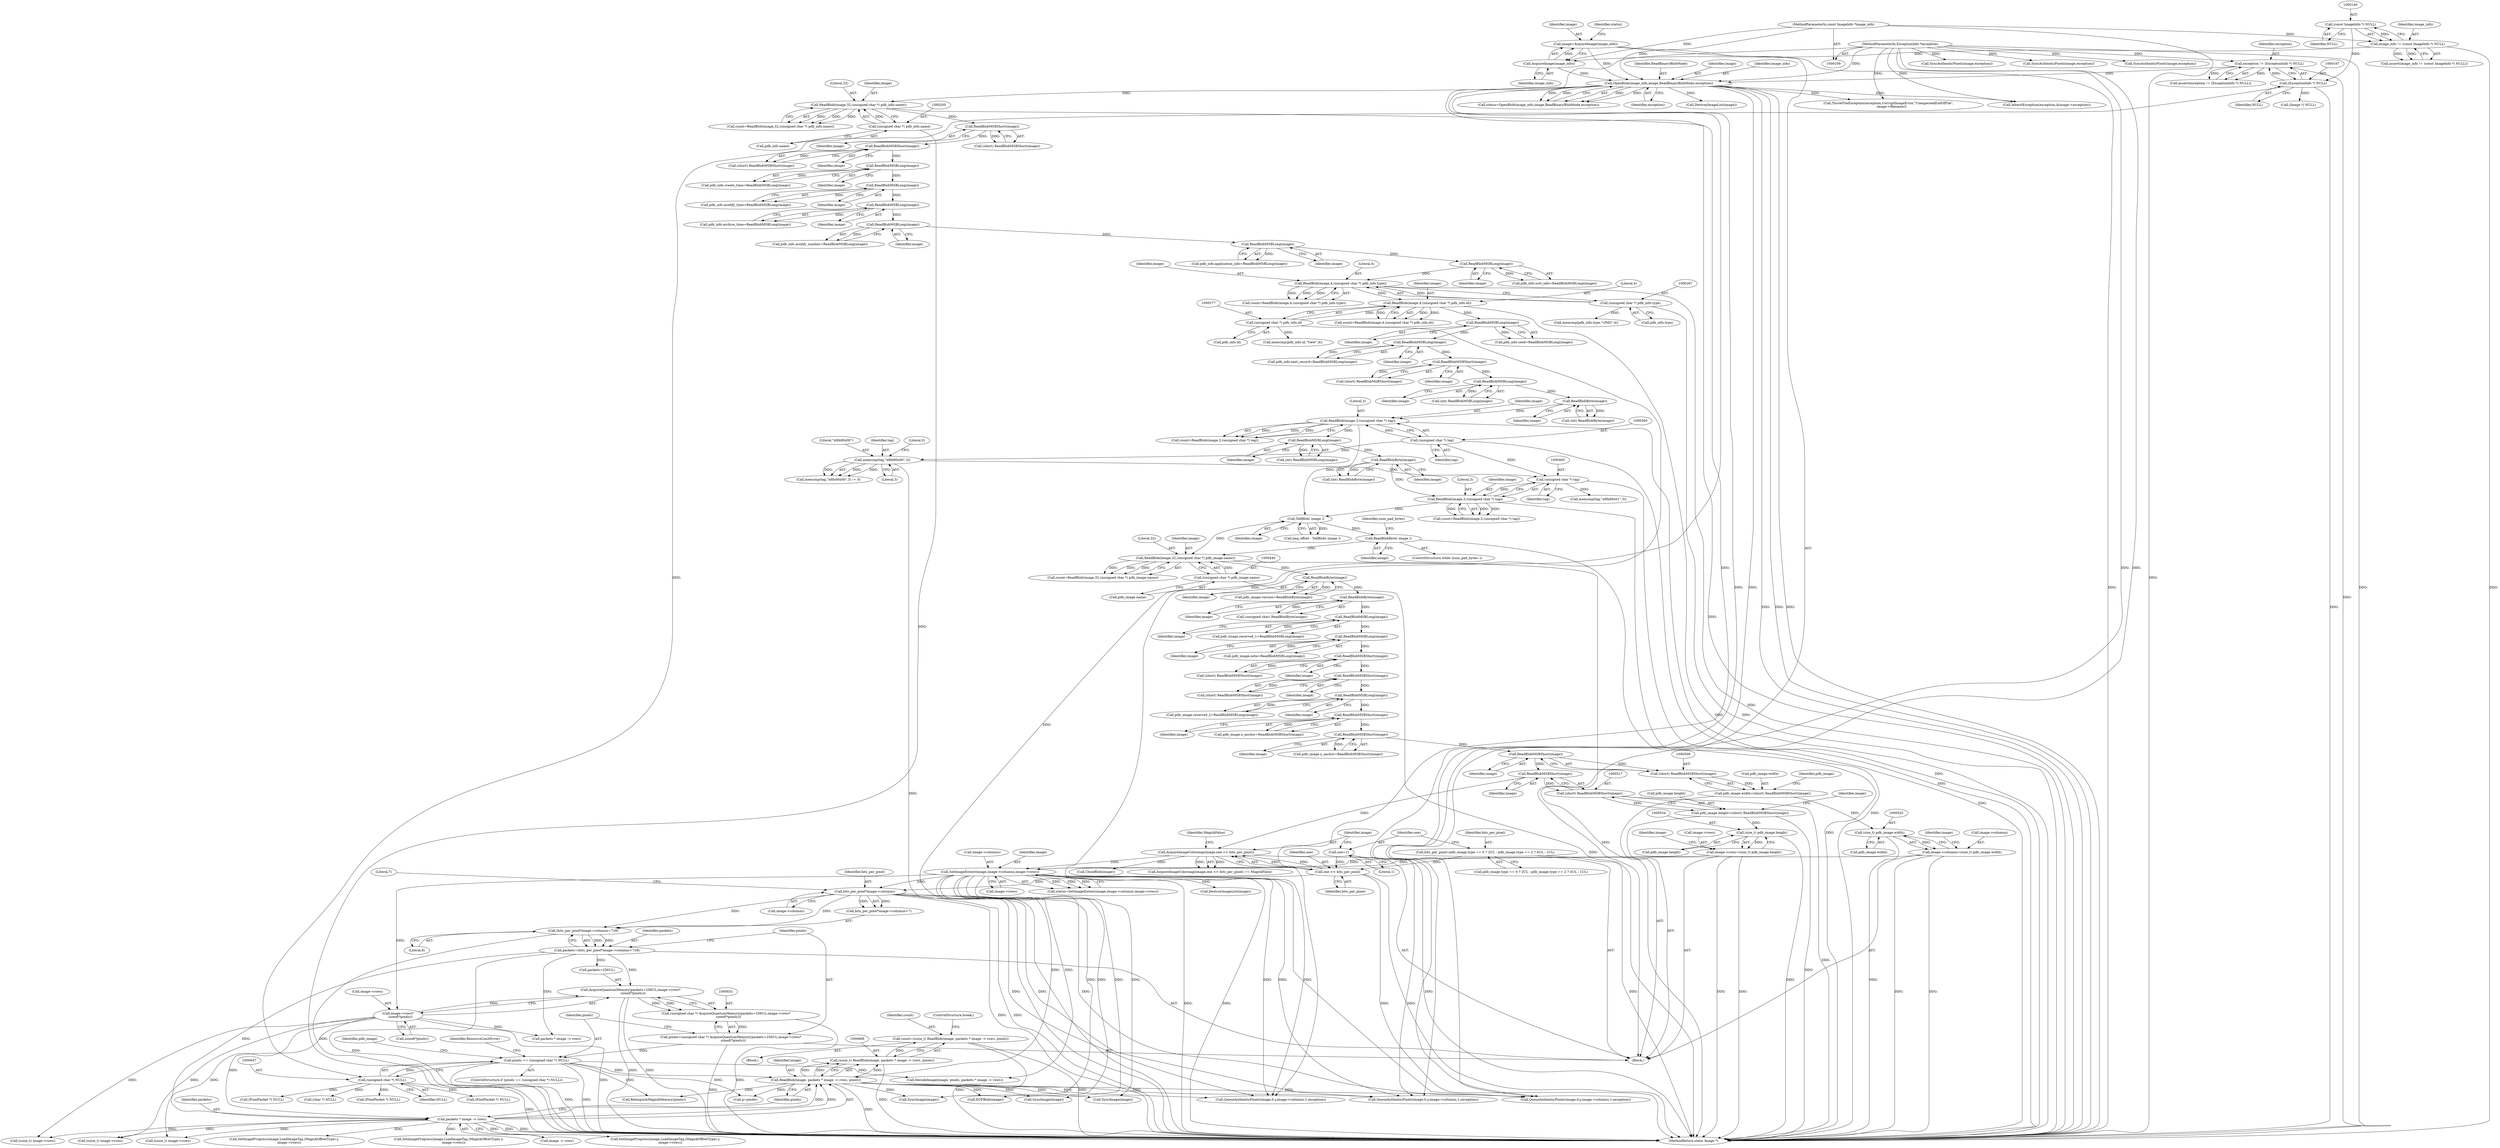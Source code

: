 digraph "0_ImageMagick_f6e9d0d9955e85bdd7540b251cd50d598dacc5e6_45@integer" {
"1000666" [label="(Call,count=(ssize_t) ReadBlob(image, packets * image -> rows, pixels))"];
"1000668" [label="(Call,(ssize_t) ReadBlob(image, packets * image -> rows, pixels))"];
"1000670" [label="(Call,ReadBlob(image, packets * image -> rows, pixels))"];
"1000595" [label="(Call,SetImageExtent(image,image->columns,image->rows))"];
"1000570" [label="(Call,AcquireImageColormap(image,one << bits_per_pixel))"];
"1000518" [label="(Call,ReadBlobMSBShort(image))"];
"1000510" [label="(Call,ReadBlobMSBShort(image))"];
"1000502" [label="(Call,ReadBlobMSBShort(image))"];
"1000496" [label="(Call,ReadBlobMSBShort(image))"];
"1000490" [label="(Call,ReadBlobMSBLong(image))"];
"1000484" [label="(Call,ReadBlobMSBShort(image))"];
"1000476" [label="(Call,ReadBlobMSBShort(image))"];
"1000468" [label="(Call,ReadBlobMSBLong(image))"];
"1000462" [label="(Call,ReadBlobMSBLong(image))"];
"1000456" [label="(Call,ReadBlobByte(image))"];
"1000448" [label="(Call,ReadBlobByte(image))"];
"1000436" [label="(Call,ReadBlob(image,32,(unsigned char *) pdb_image.name))"];
"1000427" [label="(Call,TellBlob( image ))"];
"1000356" [label="(Call,ReadBlob(image,3,(unsigned char *) tag))"];
"1000349" [label="(Call,ReadBlobByte(image))"];
"1000341" [label="(Call,ReadBlobMSBLong(image))"];
"1000324" [label="(Call,ReadBlobMSBShort(image))"];
"1000316" [label="(Call,ReadBlobMSBLong(image))"];
"1000310" [label="(Call,ReadBlobMSBLong(image))"];
"1000273" [label="(Call,ReadBlob(image,4,(unsigned char *) pdb_info.id))"];
"1000263" [label="(Call,ReadBlob(image,4,(unsigned char *) pdb_info.type))"];
"1000259" [label="(Call,ReadBlobMSBLong(image))"];
"1000253" [label="(Call,ReadBlobMSBLong(image))"];
"1000247" [label="(Call,ReadBlobMSBLong(image))"];
"1000241" [label="(Call,ReadBlobMSBLong(image))"];
"1000235" [label="(Call,ReadBlobMSBLong(image))"];
"1000229" [label="(Call,ReadBlobMSBLong(image))"];
"1000223" [label="(Call,ReadBlobMSBShort(image))"];
"1000215" [label="(Call,ReadBlobMSBShort(image))"];
"1000201" [label="(Call,ReadBlob(image,32,(unsigned char *) pdb_info.name))"];
"1000181" [label="(Call,OpenBlob(image_info,image,ReadBinaryBlobMode,exception))"];
"1000177" [label="(Call,AcquireImage(image_info))"];
"1000137" [label="(Call,image_info != (const ImageInfo *) NULL)"];
"1000110" [label="(MethodParameterIn,const ImageInfo *image_info)"];
"1000139" [label="(Call,(const ImageInfo *) NULL)"];
"1000175" [label="(Call,image=AcquireImage(image_info))"];
"1000164" [label="(Call,exception != (ExceptionInfo *) NULL)"];
"1000111" [label="(MethodParameterIn,ExceptionInfo *exception)"];
"1000166" [label="(Call,(ExceptionInfo *) NULL)"];
"1000204" [label="(Call,(unsigned char *) pdb_info.name)"];
"1000266" [label="(Call,(unsigned char *) pdb_info.type)"];
"1000276" [label="(Call,(unsigned char *) pdb_info.id)"];
"1000359" [label="(Call,(unsigned char *) tag)"];
"1000401" [label="(Call,ReadBlob(image,3,(unsigned char *) tag))"];
"1000397" [label="(Call,ReadBlobByte(image))"];
"1000389" [label="(Call,ReadBlobMSBLong(image))"];
"1000404" [label="(Call,(unsigned char *) tag)"];
"1000368" [label="(Call,memcmp(tag,\"\x6f\x80\x00\",3))"];
"1000432" [label="(Call,ReadBlobByte( image ))"];
"1000439" [label="(Call,(unsigned char *) pdb_image.name)"];
"1000572" [label="(Call,one << bits_per_pixel)"];
"1000565" [label="(Call,one=1)"];
"1000548" [label="(Call,bits_per_pixel=pdb_image.type == 0 ? 2UL : pdb_image.type == 2 ? 4UL : 1UL)"];
"1000520" [label="(Call,image->columns=(size_t) pdb_image.width)"];
"1000524" [label="(Call,(size_t) pdb_image.width)"];
"1000504" [label="(Call,pdb_image.width=(short) ReadBlobMSBShort(image))"];
"1000508" [label="(Call,(short) ReadBlobMSBShort(image))"];
"1000529" [label="(Call,image->rows=(size_t) pdb_image.height)"];
"1000533" [label="(Call,(size_t) pdb_image.height)"];
"1000512" [label="(Call,pdb_image.height=(short) ReadBlobMSBShort(image))"];
"1000516" [label="(Call,(short) ReadBlobMSBShort(image))"];
"1000672" [label="(Call,packets * image -> rows)"];
"1000617" [label="(Call,packets=(bits_per_pixel*image->columns+7)/8)"];
"1000619" [label="(Call,(bits_per_pixel*image->columns+7)/8)"];
"1000621" [label="(Call,bits_per_pixel*image->columns)"];
"1000636" [label="(Call,image->rows*\n     sizeof(*pixels))"];
"1000644" [label="(Call,pixels == (unsigned char *) NULL)"];
"1000628" [label="(Call,pixels=(unsigned char *) AcquireQuantumMemory(packets+256UL,image->rows*\n     sizeof(*pixels)))"];
"1000630" [label="(Call,(unsigned char *) AcquireQuantumMemory(packets+256UL,image->rows*\n     sizeof(*pixels)))"];
"1000632" [label="(Call,AcquireQuantumMemory(packets+256UL,image->rows*\n     sizeof(*pixels)))"];
"1000646" [label="(Call,(unsigned char *) NULL)"];
"1000432" [label="(Call,ReadBlobByte( image ))"];
"1000490" [label="(Call,ReadBlobMSBLong(image))"];
"1000433" [label="(Identifier,image)"];
"1000141" [label="(Identifier,NULL)"];
"1000823" [label="(Call,SyncImage(image))"];
"1000588" [label="(Call,CloseBlob(image))"];
"1000202" [label="(Identifier,image)"];
"1000193" [label="(Call,DestroyImageList(image))"];
"1000491" [label="(Identifier,image)"];
"1000672" [label="(Call,packets * image -> rows)"];
"1000621" [label="(Call,bits_per_pixel*image->columns)"];
"1000324" [label="(Call,ReadBlobMSBShort(image))"];
"1000401" [label="(Call,ReadBlob(image,3,(unsigned char *) tag))"];
"1000978" [label="(Call,SyncImage(image))"];
"1000184" [label="(Identifier,ReadBinaryBlobMode)"];
"1000165" [label="(Identifier,exception)"];
"1000518" [label="(Call,ReadBlobMSBShort(image))"];
"1000387" [label="(Call,(int) ReadBlobMSBLong(image))"];
"1000550" [label="(Call,pdb_image.type == 0 ? 2UL : pdb_image.type == 2 ? 4UL : 1UL)"];
"1000254" [label="(Identifier,image)"];
"1000640" [label="(Call,sizeof(*pixels))"];
"1000243" [label="(Call,pdb_info.modify_number=ReadBlobMSBLong(image))"];
"1000448" [label="(Call,ReadBlobByte(image))"];
"1000406" [label="(Identifier,tag)"];
"1000223" [label="(Call,ReadBlobMSBShort(image))"];
"1000296" [label="(Call,memcmp(pdb_info.id,\"View\",4))"];
"1000356" [label="(Call,ReadBlob(image,3,(unsigned char *) tag))"];
"1000139" [label="(Call,(const ImageInfo *) NULL)"];
"1000566" [label="(Identifier,one)"];
"1000431" [label="(Identifier,num_pad_bytes)"];
"1000242" [label="(Identifier,image)"];
"1000255" [label="(Call,pdb_info.sort_info=ReadBlobMSBLong(image))"];
"1000844" [label="(Call,QueueAuthenticPixels(image,0,y,image->columns,1,exception))"];
"1000531" [label="(Identifier,image)"];
"1000674" [label="(Call,image -> rows)"];
"1000390" [label="(Identifier,image)"];
"1000260" [label="(Identifier,image)"];
"1000608" [label="(Call,InheritException(exception,&image->exception))"];
"1000645" [label="(Identifier,pixels)"];
"1000477" [label="(Identifier,image)"];
"1000454" [label="(Call,(unsigned char) ReadBlobByte(image))"];
"1000221" [label="(Call,(short) ReadBlobMSBShort(image))"];
"1000636" [label="(Call,image->rows*\n     sizeof(*pixels))"];
"1000341" [label="(Call,ReadBlobMSBLong(image))"];
"1000183" [label="(Identifier,image)"];
"1000138" [label="(Identifier,image_info)"];
"1000486" [label="(Call,pdb_image.reserved_2=ReadBlobMSBLong(image))"];
"1000354" [label="(Call,count=ReadBlob(image,3,(unsigned char *) tag))"];
"1000807" [label="(Call,SetImageProgress(image,LoadImageTag,(MagickOffsetType) y,\n          image->rows))"];
"1000668" [label="(Call,(ssize_t) ReadBlob(image, packets * image -> rows, pixels))"];
"1000434" [label="(Call,count=ReadBlob(image,32,(unsigned char *) pdb_image.name))"];
"1000225" [label="(Call,pdb_info.create_time=ReadBlobMSBLong(image))"];
"1000999" [label="(Call,QueueAuthenticPixels(image,0,y,image->columns,1,exception))"];
"1000215" [label="(Call,ReadBlobMSBShort(image))"];
"1000427" [label="(Call,TellBlob( image ))"];
"1000203" [label="(Literal,32)"];
"1000413" [label="(Call,memcmp(tag,\"\x6f\x80\x01\",3))"];
"1000573" [label="(Identifier,one)"];
"1000181" [label="(Call,OpenBlob(image_info,image,ReadBinaryBlobMode,exception))"];
"1000168" [label="(Identifier,NULL)"];
"1000274" [label="(Identifier,image)"];
"1000600" [label="(Call,image->rows)"];
"1001106" [label="(Call,RelinquishMagickMemory(pixels))"];
"1000508" [label="(Call,(short) ReadBlobMSBShort(image))"];
"1000248" [label="(Identifier,image)"];
"1001011" [label="(Call,(PixelPacket *) NULL)"];
"1000204" [label="(Call,(unsigned char *) pdb_info.name)"];
"1000137" [label="(Call,image_info != (const ImageInfo *) NULL)"];
"1000361" [label="(Identifier,tag)"];
"1000288" [label="(Call,memcmp(pdb_info.type,\"vIMG\",4))"];
"1000261" [label="(Call,count=ReadBlob(image,4,(unsigned char *) pdb_info.type))"];
"1000372" [label="(Literal,0)"];
"1000629" [label="(Identifier,pixels)"];
"1000955" [label="(Call,SyncAuthenticPixels(image,exception))"];
"1000596" [label="(Identifier,image)"];
"1000678" [label="(ControlStructure,break;)"];
"1000176" [label="(Identifier,image)"];
"1000516" [label="(Call,(short) ReadBlobMSBShort(image))"];
"1000273" [label="(Call,ReadBlob(image,4,(unsigned char *) pdb_info.id))"];
"1000268" [label="(Call,pdb_info.type)"];
"1000213" [label="(Call,(short) ReadBlobMSBShort(image))"];
"1000449" [label="(Identifier,image)"];
"1000643" [label="(ControlStructure,if (pixels == (unsigned char *) NULL))"];
"1000349" [label="(Call,ReadBlobByte(image))"];
"1000306" [label="(Call,pdb_info.seed=ReadBlobMSBLong(image))"];
"1000666" [label="(Call,count=(ssize_t) ReadBlob(image, packets * image -> rows, pixels))"];
"1000224" [label="(Identifier,image)"];
"1000688" [label="(Call,DecodeImage(image, pixels, packets * image -> rows))"];
"1000691" [label="(Call,packets * image -> rows)"];
"1000241" [label="(Call,ReadBlobMSBLong(image))"];
"1000474" [label="(Call,(short) ReadBlobMSBShort(image))"];
"1000175" [label="(Call,image=AcquireImage(image_info))"];
"1000513" [label="(Call,pdb_image.height)"];
"1000178" [label="(Identifier,image_info)"];
"1000342" [label="(Identifier,image)"];
"1000311" [label="(Identifier,image)"];
"1000633" [label="(Call,packets+256UL)"];
"1000597" [label="(Call,image->columns)"];
"1000548" [label="(Call,bits_per_pixel=pdb_image.type == 0 ? 2UL : pdb_image.type == 2 ? 4UL : 1UL)"];
"1000266" [label="(Call,(unsigned char *) pdb_info.type)"];
"1000529" [label="(Call,image->rows=(size_t) pdb_image.height)"];
"1000275" [label="(Literal,4)"];
"1000626" [label="(Literal,7)"];
"1000704" [label="(Call,p=pixels)"];
"1000367" [label="(Call,memcmp(tag,\"\x6f\x80\x00\",3) != 0)"];
"1000402" [label="(Identifier,image)"];
"1000464" [label="(Call,pdb_image.note=ReadBlobMSBLong(image))"];
"1000535" [label="(Call,pdb_image.height)"];
"1000485" [label="(Identifier,image)"];
"1000371" [label="(Literal,3)"];
"1000646" [label="(Call,(unsigned char *) NULL)"];
"1000521" [label="(Call,image->columns)"];
"1000526" [label="(Call,pdb_image.width)"];
"1000673" [label="(Identifier,packets)"];
"1000496" [label="(Call,ReadBlobMSBShort(image))"];
"1000520" [label="(Call,image->columns=(size_t) pdb_image.width)"];
"1000166" [label="(Call,(ExceptionInfo *) NULL)"];
"1000359" [label="(Call,(unsigned char *) tag)"];
"1000522" [label="(Identifier,image)"];
"1000498" [label="(Call,pdb_image.y_anchor=ReadBlobMSBShort(image))"];
"1000637" [label="(Call,image->rows)"];
"1000437" [label="(Identifier,image)"];
"1000719" [label="(Call,(ssize_t) image->rows)"];
"1000511" [label="(Identifier,image)"];
"1000628" [label="(Call,pixels=(unsigned char *) AcquireQuantumMemory(packets+256UL,image->rows*\n     sizeof(*pixels)))"];
"1000648" [label="(Identifier,NULL)"];
"1000428" [label="(Identifier,image)"];
"1000357" [label="(Identifier,image)"];
"1000259" [label="(Call,ReadBlobMSBLong(image))"];
"1000322" [label="(Call,(short) ReadBlobMSBShort(image))"];
"1000505" [label="(Call,pdb_image.width)"];
"1000729" [label="(Call,QueueAuthenticPixels(image,0,y,image->columns,1,exception))"];
"1000677" [label="(Identifier,pixels)"];
"1000236" [label="(Identifier,image)"];
"1000235" [label="(Call,ReadBlobMSBLong(image))"];
"1000196" [label="(Call,(Image *) NULL)"];
"1000502" [label="(Call,ReadBlobMSBShort(image))"];
"1000425" [label="(Call,img_offset - TellBlob( image ))"];
"1000514" [label="(Identifier,pdb_image)"];
"1000399" [label="(Call,count=ReadBlob(image,3,(unsigned char *) tag))"];
"1000347" [label="(Call,(int) ReadBlobByte(image))"];
"1000436" [label="(Call,ReadBlob(image,32,(unsigned char *) pdb_image.name))"];
"1000476" [label="(Call,ReadBlobMSBShort(image))"];
"1000458" [label="(Call,pdb_image.reserved_1=ReadBlobMSBLong(image))"];
"1000389" [label="(Call,ReadBlobMSBLong(image))"];
"1000316" [label="(Call,ReadBlobMSBLong(image))"];
"1000265" [label="(Literal,4)"];
"1000622" [label="(Identifier,bits_per_pixel)"];
"1000339" [label="(Call,(int) ReadBlobMSBLong(image))"];
"1000482" [label="(Call,(short) ReadBlobMSBShort(image))"];
"1000504" [label="(Call,pdb_image.width=(short) ReadBlobMSBShort(image))"];
"1000572" [label="(Call,one << bits_per_pixel)"];
"1000741" [label="(Call,(PixelPacket *) NULL)"];
"1000164" [label="(Call,exception != (ExceptionInfo *) NULL)"];
"1000370" [label="(Literal,\"\x6f\x80\x00\")"];
"1000627" [label="(Literal,8)"];
"1000229" [label="(Call,ReadBlobMSBLong(image))"];
"1000989" [label="(Call,(ssize_t) image->rows)"];
"1000492" [label="(Call,pdb_image.x_anchor=ReadBlobMSBShort(image))"];
"1000177" [label="(Call,AcquireImage(image_info))"];
"1000231" [label="(Call,pdb_info.modify_time=ReadBlobMSBLong(image))"];
"1000667" [label="(Identifier,count)"];
"1000112" [label="(Block,)"];
"1000617" [label="(Call,packets=(bits_per_pixel*image->columns+7)/8)"];
"1000438" [label="(Literal,32)"];
"1000510" [label="(Call,ReadBlobMSBShort(image))"];
"1000512" [label="(Call,pdb_image.height=(short) ReadBlobMSBShort(image))"];
"1000182" [label="(Identifier,image_info)"];
"1000595" [label="(Call,SetImageExtent(image,image->columns,image->rows))"];
"1000834" [label="(Call,(ssize_t) image->rows)"];
"1001251" [label="(MethodReturn,static Image *)"];
"1000533" [label="(Call,(size_t) pdb_image.height)"];
"1000249" [label="(Call,pdb_info.application_info=ReadBlobMSBLong(image))"];
"1000497" [label="(Identifier,image)"];
"1000444" [label="(Call,pdb_image.version=ReadBlobByte(image))"];
"1000429" [label="(ControlStructure,while (num_pad_bytes--))"];
"1000619" [label="(Call,(bits_per_pixel*image->columns+7)/8)"];
"1000457" [label="(Identifier,image)"];
"1000397" [label="(Call,ReadBlobByte(image))"];
"1000278" [label="(Call,pdb_info.id)"];
"1000469" [label="(Identifier,image)"];
"1000632" [label="(Call,AcquireQuantumMemory(packets+256UL,image->rows*\n     sizeof(*pixels)))"];
"1000856" [label="(Call,(PixelPacket *) NULL)"];
"1000398" [label="(Identifier,image)"];
"1000549" [label="(Identifier,bits_per_pixel)"];
"1000540" [label="(Identifier,image)"];
"1000179" [label="(Call,status=OpenBlob(image_info,image,ReadBinaryBlobMode,exception))"];
"1000524" [label="(Call,(size_t) pdb_image.width)"];
"1000271" [label="(Call,count=ReadBlob(image,4,(unsigned char *) pdb_info.id))"];
"1000593" [label="(Call,status=SetImageExtent(image,image->columns,image->rows))"];
"1000368" [label="(Call,memcmp(tag,\"\x6f\x80\x00\",3))"];
"1000111" [label="(MethodParameterIn,ExceptionInfo *exception)"];
"1000237" [label="(Call,pdb_info.archive_time=ReadBlobMSBLong(image))"];
"1000439" [label="(Call,(unsigned char *) pdb_image.name)"];
"1000206" [label="(Call,pdb_info.name)"];
"1000530" [label="(Call,image->rows)"];
"1000369" [label="(Identifier,tag)"];
"1000325" [label="(Identifier,image)"];
"1000800" [label="(Call,SyncAuthenticPixels(image,exception))"];
"1000456" [label="(Call,ReadBlobByte(image))"];
"1000185" [label="(Identifier,exception)"];
"1001154" [label="(Call,(char *) NULL)"];
"1000312" [label="(Call,pdb_info.next_record=ReadBlobMSBLong(image))"];
"1000403" [label="(Literal,3)"];
"1000570" [label="(Call,AcquireImageColormap(image,one << bits_per_pixel))"];
"1000404" [label="(Call,(unsigned char *) tag)"];
"1000201" [label="(Call,ReadBlob(image,32,(unsigned char *) pdb_info.name))"];
"1000253" [label="(Call,ReadBlobMSBLong(image))"];
"1000618" [label="(Identifier,packets)"];
"1000462" [label="(Call,ReadBlobMSBLong(image))"];
"1000519" [label="(Identifier,image)"];
"1000574" [label="(Identifier,bits_per_pixel)"];
"1000317" [label="(Identifier,image)"];
"1000567" [label="(Literal,1)"];
"1000660" [label="(Block,)"];
"1000644" [label="(Call,pixels == (unsigned char *) NULL)"];
"1000180" [label="(Identifier,status)"];
"1000620" [label="(Call,bits_per_pixel*image->columns+7)"];
"1000276" [label="(Call,(unsigned char *) pdb_info.id)"];
"1001072" [label="(Call,SyncAuthenticPixels(image,exception))"];
"1000571" [label="(Identifier,image)"];
"1000216" [label="(Identifier,image)"];
"1001110" [label="(Call,EOFBlob(image))"];
"1000441" [label="(Call,pdb_image.name)"];
"1000358" [label="(Literal,3)"];
"1000395" [label="(Call,(int) ReadBlobByte(image))"];
"1000264" [label="(Identifier,image)"];
"1000163" [label="(Call,assert(exception != (ExceptionInfo *) NULL))"];
"1000962" [label="(Call,SetImageProgress(image,LoadImageTag,(MagickOffsetType) y,\n          image->rows))"];
"1000671" [label="(Identifier,image)"];
"1000655" [label="(Identifier,pdb_image)"];
"1001079" [label="(Call,SetImageProgress(image,LoadImageTag,(MagickOffsetType) y,\n          image->rows))"];
"1000575" [label="(Identifier,MagickFalse)"];
"1000463" [label="(Identifier,image)"];
"1000310" [label="(Call,ReadBlobMSBLong(image))"];
"1000136" [label="(Call,assert(image_info != (const ImageInfo *) NULL))"];
"1000565" [label="(Call,one=1)"];
"1000350" [label="(Identifier,image)"];
"1000650" [label="(Identifier,ResourceLimitError)"];
"1000503" [label="(Identifier,image)"];
"1000484" [label="(Call,ReadBlobMSBShort(image))"];
"1000247" [label="(Call,ReadBlobMSBLong(image))"];
"1000468" [label="(Call,ReadBlobMSBLong(image))"];
"1000623" [label="(Call,image->columns)"];
"1000263" [label="(Call,ReadBlob(image,4,(unsigned char *) pdb_info.type))"];
"1001113" [label="(Call,ThrowFileException(exception,CorruptImageError,\"UnexpectedEndOfFile\",\n      image->filename))"];
"1000630" [label="(Call,(unsigned char *) AcquireQuantumMemory(packets+256UL,image->rows*\n     sizeof(*pixels)))"];
"1000199" [label="(Call,count=ReadBlob(image,32,(unsigned char *) pdb_info.name))"];
"1001095" [label="(Call,SyncImage(image))"];
"1000615" [label="(Call,DestroyImageList(image))"];
"1000230" [label="(Identifier,image)"];
"1000670" [label="(Call,ReadBlob(image, packets * image -> rows, pixels))"];
"1000569" [label="(Call,AcquireImageColormap(image,one << bits_per_pixel) == MagickFalse)"];
"1000110" [label="(MethodParameterIn,const ImageInfo *image_info)"];
"1000666" -> "1000660"  [label="AST: "];
"1000666" -> "1000668"  [label="CFG: "];
"1000667" -> "1000666"  [label="AST: "];
"1000668" -> "1000666"  [label="AST: "];
"1000678" -> "1000666"  [label="CFG: "];
"1000666" -> "1001251"  [label="DDG: "];
"1000666" -> "1001251"  [label="DDG: "];
"1000668" -> "1000666"  [label="DDG: "];
"1000668" -> "1000670"  [label="CFG: "];
"1000669" -> "1000668"  [label="AST: "];
"1000670" -> "1000668"  [label="AST: "];
"1000668" -> "1001251"  [label="DDG: "];
"1000670" -> "1000668"  [label="DDG: "];
"1000670" -> "1000668"  [label="DDG: "];
"1000670" -> "1000668"  [label="DDG: "];
"1000670" -> "1000677"  [label="CFG: "];
"1000671" -> "1000670"  [label="AST: "];
"1000672" -> "1000670"  [label="AST: "];
"1000677" -> "1000670"  [label="AST: "];
"1000670" -> "1001251"  [label="DDG: "];
"1000595" -> "1000670"  [label="DDG: "];
"1000672" -> "1000670"  [label="DDG: "];
"1000672" -> "1000670"  [label="DDG: "];
"1000644" -> "1000670"  [label="DDG: "];
"1000670" -> "1000704"  [label="DDG: "];
"1000670" -> "1000729"  [label="DDG: "];
"1000670" -> "1000823"  [label="DDG: "];
"1000670" -> "1000844"  [label="DDG: "];
"1000670" -> "1000978"  [label="DDG: "];
"1000670" -> "1000999"  [label="DDG: "];
"1000670" -> "1001095"  [label="DDG: "];
"1000670" -> "1001106"  [label="DDG: "];
"1000670" -> "1001110"  [label="DDG: "];
"1000595" -> "1000593"  [label="AST: "];
"1000595" -> "1000600"  [label="CFG: "];
"1000596" -> "1000595"  [label="AST: "];
"1000597" -> "1000595"  [label="AST: "];
"1000600" -> "1000595"  [label="AST: "];
"1000593" -> "1000595"  [label="CFG: "];
"1000595" -> "1001251"  [label="DDG: "];
"1000595" -> "1001251"  [label="DDG: "];
"1000595" -> "1000593"  [label="DDG: "];
"1000595" -> "1000593"  [label="DDG: "];
"1000595" -> "1000593"  [label="DDG: "];
"1000570" -> "1000595"  [label="DDG: "];
"1000520" -> "1000595"  [label="DDG: "];
"1000529" -> "1000595"  [label="DDG: "];
"1000595" -> "1000615"  [label="DDG: "];
"1000595" -> "1000621"  [label="DDG: "];
"1000595" -> "1000636"  [label="DDG: "];
"1000595" -> "1000688"  [label="DDG: "];
"1000595" -> "1000729"  [label="DDG: "];
"1000595" -> "1000823"  [label="DDG: "];
"1000595" -> "1000844"  [label="DDG: "];
"1000595" -> "1000978"  [label="DDG: "];
"1000595" -> "1000999"  [label="DDG: "];
"1000595" -> "1001095"  [label="DDG: "];
"1000595" -> "1001110"  [label="DDG: "];
"1000570" -> "1000569"  [label="AST: "];
"1000570" -> "1000572"  [label="CFG: "];
"1000571" -> "1000570"  [label="AST: "];
"1000572" -> "1000570"  [label="AST: "];
"1000575" -> "1000570"  [label="CFG: "];
"1000570" -> "1001251"  [label="DDG: "];
"1000570" -> "1000569"  [label="DDG: "];
"1000570" -> "1000569"  [label="DDG: "];
"1000518" -> "1000570"  [label="DDG: "];
"1000572" -> "1000570"  [label="DDG: "];
"1000572" -> "1000570"  [label="DDG: "];
"1000570" -> "1000588"  [label="DDG: "];
"1000518" -> "1000516"  [label="AST: "];
"1000518" -> "1000519"  [label="CFG: "];
"1000519" -> "1000518"  [label="AST: "];
"1000516" -> "1000518"  [label="CFG: "];
"1000518" -> "1000516"  [label="DDG: "];
"1000510" -> "1000518"  [label="DDG: "];
"1000510" -> "1000508"  [label="AST: "];
"1000510" -> "1000511"  [label="CFG: "];
"1000511" -> "1000510"  [label="AST: "];
"1000508" -> "1000510"  [label="CFG: "];
"1000510" -> "1000508"  [label="DDG: "];
"1000502" -> "1000510"  [label="DDG: "];
"1000502" -> "1000498"  [label="AST: "];
"1000502" -> "1000503"  [label="CFG: "];
"1000503" -> "1000502"  [label="AST: "];
"1000498" -> "1000502"  [label="CFG: "];
"1000502" -> "1000498"  [label="DDG: "];
"1000496" -> "1000502"  [label="DDG: "];
"1000496" -> "1000492"  [label="AST: "];
"1000496" -> "1000497"  [label="CFG: "];
"1000497" -> "1000496"  [label="AST: "];
"1000492" -> "1000496"  [label="CFG: "];
"1000496" -> "1000492"  [label="DDG: "];
"1000490" -> "1000496"  [label="DDG: "];
"1000490" -> "1000486"  [label="AST: "];
"1000490" -> "1000491"  [label="CFG: "];
"1000491" -> "1000490"  [label="AST: "];
"1000486" -> "1000490"  [label="CFG: "];
"1000490" -> "1000486"  [label="DDG: "];
"1000484" -> "1000490"  [label="DDG: "];
"1000484" -> "1000482"  [label="AST: "];
"1000484" -> "1000485"  [label="CFG: "];
"1000485" -> "1000484"  [label="AST: "];
"1000482" -> "1000484"  [label="CFG: "];
"1000484" -> "1000482"  [label="DDG: "];
"1000476" -> "1000484"  [label="DDG: "];
"1000476" -> "1000474"  [label="AST: "];
"1000476" -> "1000477"  [label="CFG: "];
"1000477" -> "1000476"  [label="AST: "];
"1000474" -> "1000476"  [label="CFG: "];
"1000476" -> "1000474"  [label="DDG: "];
"1000468" -> "1000476"  [label="DDG: "];
"1000468" -> "1000464"  [label="AST: "];
"1000468" -> "1000469"  [label="CFG: "];
"1000469" -> "1000468"  [label="AST: "];
"1000464" -> "1000468"  [label="CFG: "];
"1000468" -> "1000464"  [label="DDG: "];
"1000462" -> "1000468"  [label="DDG: "];
"1000462" -> "1000458"  [label="AST: "];
"1000462" -> "1000463"  [label="CFG: "];
"1000463" -> "1000462"  [label="AST: "];
"1000458" -> "1000462"  [label="CFG: "];
"1000462" -> "1000458"  [label="DDG: "];
"1000456" -> "1000462"  [label="DDG: "];
"1000456" -> "1000454"  [label="AST: "];
"1000456" -> "1000457"  [label="CFG: "];
"1000457" -> "1000456"  [label="AST: "];
"1000454" -> "1000456"  [label="CFG: "];
"1000456" -> "1000454"  [label="DDG: "];
"1000448" -> "1000456"  [label="DDG: "];
"1000448" -> "1000444"  [label="AST: "];
"1000448" -> "1000449"  [label="CFG: "];
"1000449" -> "1000448"  [label="AST: "];
"1000444" -> "1000448"  [label="CFG: "];
"1000448" -> "1000444"  [label="DDG: "];
"1000436" -> "1000448"  [label="DDG: "];
"1000436" -> "1000434"  [label="AST: "];
"1000436" -> "1000439"  [label="CFG: "];
"1000437" -> "1000436"  [label="AST: "];
"1000438" -> "1000436"  [label="AST: "];
"1000439" -> "1000436"  [label="AST: "];
"1000434" -> "1000436"  [label="CFG: "];
"1000436" -> "1001251"  [label="DDG: "];
"1000436" -> "1000434"  [label="DDG: "];
"1000436" -> "1000434"  [label="DDG: "];
"1000436" -> "1000434"  [label="DDG: "];
"1000427" -> "1000436"  [label="DDG: "];
"1000432" -> "1000436"  [label="DDG: "];
"1000439" -> "1000436"  [label="DDG: "];
"1000427" -> "1000425"  [label="AST: "];
"1000427" -> "1000428"  [label="CFG: "];
"1000428" -> "1000427"  [label="AST: "];
"1000425" -> "1000427"  [label="CFG: "];
"1000427" -> "1000425"  [label="DDG: "];
"1000356" -> "1000427"  [label="DDG: "];
"1000401" -> "1000427"  [label="DDG: "];
"1000427" -> "1000432"  [label="DDG: "];
"1000356" -> "1000354"  [label="AST: "];
"1000356" -> "1000359"  [label="CFG: "];
"1000357" -> "1000356"  [label="AST: "];
"1000358" -> "1000356"  [label="AST: "];
"1000359" -> "1000356"  [label="AST: "];
"1000354" -> "1000356"  [label="CFG: "];
"1000356" -> "1001251"  [label="DDG: "];
"1000356" -> "1000354"  [label="DDG: "];
"1000356" -> "1000354"  [label="DDG: "];
"1000356" -> "1000354"  [label="DDG: "];
"1000349" -> "1000356"  [label="DDG: "];
"1000359" -> "1000356"  [label="DDG: "];
"1000356" -> "1000389"  [label="DDG: "];
"1000349" -> "1000347"  [label="AST: "];
"1000349" -> "1000350"  [label="CFG: "];
"1000350" -> "1000349"  [label="AST: "];
"1000347" -> "1000349"  [label="CFG: "];
"1000349" -> "1000347"  [label="DDG: "];
"1000341" -> "1000349"  [label="DDG: "];
"1000341" -> "1000339"  [label="AST: "];
"1000341" -> "1000342"  [label="CFG: "];
"1000342" -> "1000341"  [label="AST: "];
"1000339" -> "1000341"  [label="CFG: "];
"1000341" -> "1000339"  [label="DDG: "];
"1000324" -> "1000341"  [label="DDG: "];
"1000324" -> "1000322"  [label="AST: "];
"1000324" -> "1000325"  [label="CFG: "];
"1000325" -> "1000324"  [label="AST: "];
"1000322" -> "1000324"  [label="CFG: "];
"1000324" -> "1000322"  [label="DDG: "];
"1000316" -> "1000324"  [label="DDG: "];
"1000316" -> "1000312"  [label="AST: "];
"1000316" -> "1000317"  [label="CFG: "];
"1000317" -> "1000316"  [label="AST: "];
"1000312" -> "1000316"  [label="CFG: "];
"1000316" -> "1000312"  [label="DDG: "];
"1000310" -> "1000316"  [label="DDG: "];
"1000310" -> "1000306"  [label="AST: "];
"1000310" -> "1000311"  [label="CFG: "];
"1000311" -> "1000310"  [label="AST: "];
"1000306" -> "1000310"  [label="CFG: "];
"1000310" -> "1000306"  [label="DDG: "];
"1000273" -> "1000310"  [label="DDG: "];
"1000273" -> "1000271"  [label="AST: "];
"1000273" -> "1000276"  [label="CFG: "];
"1000274" -> "1000273"  [label="AST: "];
"1000275" -> "1000273"  [label="AST: "];
"1000276" -> "1000273"  [label="AST: "];
"1000271" -> "1000273"  [label="CFG: "];
"1000273" -> "1001251"  [label="DDG: "];
"1000273" -> "1000271"  [label="DDG: "];
"1000273" -> "1000271"  [label="DDG: "];
"1000273" -> "1000271"  [label="DDG: "];
"1000263" -> "1000273"  [label="DDG: "];
"1000276" -> "1000273"  [label="DDG: "];
"1000263" -> "1000261"  [label="AST: "];
"1000263" -> "1000266"  [label="CFG: "];
"1000264" -> "1000263"  [label="AST: "];
"1000265" -> "1000263"  [label="AST: "];
"1000266" -> "1000263"  [label="AST: "];
"1000261" -> "1000263"  [label="CFG: "];
"1000263" -> "1001251"  [label="DDG: "];
"1000263" -> "1000261"  [label="DDG: "];
"1000263" -> "1000261"  [label="DDG: "];
"1000263" -> "1000261"  [label="DDG: "];
"1000259" -> "1000263"  [label="DDG: "];
"1000266" -> "1000263"  [label="DDG: "];
"1000259" -> "1000255"  [label="AST: "];
"1000259" -> "1000260"  [label="CFG: "];
"1000260" -> "1000259"  [label="AST: "];
"1000255" -> "1000259"  [label="CFG: "];
"1000259" -> "1000255"  [label="DDG: "];
"1000253" -> "1000259"  [label="DDG: "];
"1000253" -> "1000249"  [label="AST: "];
"1000253" -> "1000254"  [label="CFG: "];
"1000254" -> "1000253"  [label="AST: "];
"1000249" -> "1000253"  [label="CFG: "];
"1000253" -> "1000249"  [label="DDG: "];
"1000247" -> "1000253"  [label="DDG: "];
"1000247" -> "1000243"  [label="AST: "];
"1000247" -> "1000248"  [label="CFG: "];
"1000248" -> "1000247"  [label="AST: "];
"1000243" -> "1000247"  [label="CFG: "];
"1000247" -> "1000243"  [label="DDG: "];
"1000241" -> "1000247"  [label="DDG: "];
"1000241" -> "1000237"  [label="AST: "];
"1000241" -> "1000242"  [label="CFG: "];
"1000242" -> "1000241"  [label="AST: "];
"1000237" -> "1000241"  [label="CFG: "];
"1000241" -> "1000237"  [label="DDG: "];
"1000235" -> "1000241"  [label="DDG: "];
"1000235" -> "1000231"  [label="AST: "];
"1000235" -> "1000236"  [label="CFG: "];
"1000236" -> "1000235"  [label="AST: "];
"1000231" -> "1000235"  [label="CFG: "];
"1000235" -> "1000231"  [label="DDG: "];
"1000229" -> "1000235"  [label="DDG: "];
"1000229" -> "1000225"  [label="AST: "];
"1000229" -> "1000230"  [label="CFG: "];
"1000230" -> "1000229"  [label="AST: "];
"1000225" -> "1000229"  [label="CFG: "];
"1000229" -> "1000225"  [label="DDG: "];
"1000223" -> "1000229"  [label="DDG: "];
"1000223" -> "1000221"  [label="AST: "];
"1000223" -> "1000224"  [label="CFG: "];
"1000224" -> "1000223"  [label="AST: "];
"1000221" -> "1000223"  [label="CFG: "];
"1000223" -> "1000221"  [label="DDG: "];
"1000215" -> "1000223"  [label="DDG: "];
"1000215" -> "1000213"  [label="AST: "];
"1000215" -> "1000216"  [label="CFG: "];
"1000216" -> "1000215"  [label="AST: "];
"1000213" -> "1000215"  [label="CFG: "];
"1000215" -> "1000213"  [label="DDG: "];
"1000201" -> "1000215"  [label="DDG: "];
"1000201" -> "1000199"  [label="AST: "];
"1000201" -> "1000204"  [label="CFG: "];
"1000202" -> "1000201"  [label="AST: "];
"1000203" -> "1000201"  [label="AST: "];
"1000204" -> "1000201"  [label="AST: "];
"1000199" -> "1000201"  [label="CFG: "];
"1000201" -> "1001251"  [label="DDG: "];
"1000201" -> "1000199"  [label="DDG: "];
"1000201" -> "1000199"  [label="DDG: "];
"1000201" -> "1000199"  [label="DDG: "];
"1000181" -> "1000201"  [label="DDG: "];
"1000204" -> "1000201"  [label="DDG: "];
"1000181" -> "1000179"  [label="AST: "];
"1000181" -> "1000185"  [label="CFG: "];
"1000182" -> "1000181"  [label="AST: "];
"1000183" -> "1000181"  [label="AST: "];
"1000184" -> "1000181"  [label="AST: "];
"1000185" -> "1000181"  [label="AST: "];
"1000179" -> "1000181"  [label="CFG: "];
"1000181" -> "1001251"  [label="DDG: "];
"1000181" -> "1001251"  [label="DDG: "];
"1000181" -> "1001251"  [label="DDG: "];
"1000181" -> "1000179"  [label="DDG: "];
"1000181" -> "1000179"  [label="DDG: "];
"1000181" -> "1000179"  [label="DDG: "];
"1000181" -> "1000179"  [label="DDG: "];
"1000177" -> "1000181"  [label="DDG: "];
"1000110" -> "1000181"  [label="DDG: "];
"1000175" -> "1000181"  [label="DDG: "];
"1000164" -> "1000181"  [label="DDG: "];
"1000111" -> "1000181"  [label="DDG: "];
"1000181" -> "1000193"  [label="DDG: "];
"1000181" -> "1000608"  [label="DDG: "];
"1000181" -> "1000729"  [label="DDG: "];
"1000181" -> "1000844"  [label="DDG: "];
"1000181" -> "1000999"  [label="DDG: "];
"1000181" -> "1001113"  [label="DDG: "];
"1000177" -> "1000175"  [label="AST: "];
"1000177" -> "1000178"  [label="CFG: "];
"1000178" -> "1000177"  [label="AST: "];
"1000175" -> "1000177"  [label="CFG: "];
"1000177" -> "1000175"  [label="DDG: "];
"1000137" -> "1000177"  [label="DDG: "];
"1000110" -> "1000177"  [label="DDG: "];
"1000137" -> "1000136"  [label="AST: "];
"1000137" -> "1000139"  [label="CFG: "];
"1000138" -> "1000137"  [label="AST: "];
"1000139" -> "1000137"  [label="AST: "];
"1000136" -> "1000137"  [label="CFG: "];
"1000137" -> "1001251"  [label="DDG: "];
"1000137" -> "1000136"  [label="DDG: "];
"1000137" -> "1000136"  [label="DDG: "];
"1000110" -> "1000137"  [label="DDG: "];
"1000139" -> "1000137"  [label="DDG: "];
"1000110" -> "1000109"  [label="AST: "];
"1000110" -> "1001251"  [label="DDG: "];
"1000139" -> "1000141"  [label="CFG: "];
"1000140" -> "1000139"  [label="AST: "];
"1000141" -> "1000139"  [label="AST: "];
"1000139" -> "1000166"  [label="DDG: "];
"1000175" -> "1000112"  [label="AST: "];
"1000176" -> "1000175"  [label="AST: "];
"1000180" -> "1000175"  [label="CFG: "];
"1000175" -> "1001251"  [label="DDG: "];
"1000164" -> "1000163"  [label="AST: "];
"1000164" -> "1000166"  [label="CFG: "];
"1000165" -> "1000164"  [label="AST: "];
"1000166" -> "1000164"  [label="AST: "];
"1000163" -> "1000164"  [label="CFG: "];
"1000164" -> "1001251"  [label="DDG: "];
"1000164" -> "1000163"  [label="DDG: "];
"1000164" -> "1000163"  [label="DDG: "];
"1000111" -> "1000164"  [label="DDG: "];
"1000166" -> "1000164"  [label="DDG: "];
"1000111" -> "1000109"  [label="AST: "];
"1000111" -> "1001251"  [label="DDG: "];
"1000111" -> "1000608"  [label="DDG: "];
"1000111" -> "1000729"  [label="DDG: "];
"1000111" -> "1000800"  [label="DDG: "];
"1000111" -> "1000844"  [label="DDG: "];
"1000111" -> "1000955"  [label="DDG: "];
"1000111" -> "1000999"  [label="DDG: "];
"1000111" -> "1001072"  [label="DDG: "];
"1000111" -> "1001113"  [label="DDG: "];
"1000166" -> "1000168"  [label="CFG: "];
"1000167" -> "1000166"  [label="AST: "];
"1000168" -> "1000166"  [label="AST: "];
"1000166" -> "1001251"  [label="DDG: "];
"1000166" -> "1000196"  [label="DDG: "];
"1000166" -> "1000646"  [label="DDG: "];
"1000204" -> "1000206"  [label="CFG: "];
"1000205" -> "1000204"  [label="AST: "];
"1000206" -> "1000204"  [label="AST: "];
"1000204" -> "1001251"  [label="DDG: "];
"1000266" -> "1000268"  [label="CFG: "];
"1000267" -> "1000266"  [label="AST: "];
"1000268" -> "1000266"  [label="AST: "];
"1000266" -> "1001251"  [label="DDG: "];
"1000266" -> "1000288"  [label="DDG: "];
"1000276" -> "1000278"  [label="CFG: "];
"1000277" -> "1000276"  [label="AST: "];
"1000278" -> "1000276"  [label="AST: "];
"1000276" -> "1001251"  [label="DDG: "];
"1000276" -> "1000296"  [label="DDG: "];
"1000359" -> "1000361"  [label="CFG: "];
"1000360" -> "1000359"  [label="AST: "];
"1000361" -> "1000359"  [label="AST: "];
"1000359" -> "1001251"  [label="DDG: "];
"1000359" -> "1000368"  [label="DDG: "];
"1000359" -> "1000404"  [label="DDG: "];
"1000401" -> "1000399"  [label="AST: "];
"1000401" -> "1000404"  [label="CFG: "];
"1000402" -> "1000401"  [label="AST: "];
"1000403" -> "1000401"  [label="AST: "];
"1000404" -> "1000401"  [label="AST: "];
"1000399" -> "1000401"  [label="CFG: "];
"1000401" -> "1001251"  [label="DDG: "];
"1000401" -> "1000399"  [label="DDG: "];
"1000401" -> "1000399"  [label="DDG: "];
"1000401" -> "1000399"  [label="DDG: "];
"1000397" -> "1000401"  [label="DDG: "];
"1000404" -> "1000401"  [label="DDG: "];
"1000397" -> "1000395"  [label="AST: "];
"1000397" -> "1000398"  [label="CFG: "];
"1000398" -> "1000397"  [label="AST: "];
"1000395" -> "1000397"  [label="CFG: "];
"1000397" -> "1000395"  [label="DDG: "];
"1000389" -> "1000397"  [label="DDG: "];
"1000389" -> "1000387"  [label="AST: "];
"1000389" -> "1000390"  [label="CFG: "];
"1000390" -> "1000389"  [label="AST: "];
"1000387" -> "1000389"  [label="CFG: "];
"1000389" -> "1000387"  [label="DDG: "];
"1000404" -> "1000406"  [label="CFG: "];
"1000405" -> "1000404"  [label="AST: "];
"1000406" -> "1000404"  [label="AST: "];
"1000404" -> "1001251"  [label="DDG: "];
"1000368" -> "1000404"  [label="DDG: "];
"1000404" -> "1000413"  [label="DDG: "];
"1000368" -> "1000367"  [label="AST: "];
"1000368" -> "1000371"  [label="CFG: "];
"1000369" -> "1000368"  [label="AST: "];
"1000370" -> "1000368"  [label="AST: "];
"1000371" -> "1000368"  [label="AST: "];
"1000372" -> "1000368"  [label="CFG: "];
"1000368" -> "1001251"  [label="DDG: "];
"1000368" -> "1000367"  [label="DDG: "];
"1000368" -> "1000367"  [label="DDG: "];
"1000368" -> "1000367"  [label="DDG: "];
"1000432" -> "1000429"  [label="AST: "];
"1000432" -> "1000433"  [label="CFG: "];
"1000433" -> "1000432"  [label="AST: "];
"1000431" -> "1000432"  [label="CFG: "];
"1000432" -> "1001251"  [label="DDG: "];
"1000439" -> "1000441"  [label="CFG: "];
"1000440" -> "1000439"  [label="AST: "];
"1000441" -> "1000439"  [label="AST: "];
"1000439" -> "1001251"  [label="DDG: "];
"1000572" -> "1000574"  [label="CFG: "];
"1000573" -> "1000572"  [label="AST: "];
"1000574" -> "1000572"  [label="AST: "];
"1000572" -> "1001251"  [label="DDG: "];
"1000572" -> "1001251"  [label="DDG: "];
"1000565" -> "1000572"  [label="DDG: "];
"1000548" -> "1000572"  [label="DDG: "];
"1000572" -> "1000621"  [label="DDG: "];
"1000565" -> "1000112"  [label="AST: "];
"1000565" -> "1000567"  [label="CFG: "];
"1000566" -> "1000565"  [label="AST: "];
"1000567" -> "1000565"  [label="AST: "];
"1000571" -> "1000565"  [label="CFG: "];
"1000548" -> "1000112"  [label="AST: "];
"1000548" -> "1000550"  [label="CFG: "];
"1000549" -> "1000548"  [label="AST: "];
"1000550" -> "1000548"  [label="AST: "];
"1000566" -> "1000548"  [label="CFG: "];
"1000548" -> "1001251"  [label="DDG: "];
"1000520" -> "1000112"  [label="AST: "];
"1000520" -> "1000524"  [label="CFG: "];
"1000521" -> "1000520"  [label="AST: "];
"1000524" -> "1000520"  [label="AST: "];
"1000531" -> "1000520"  [label="CFG: "];
"1000520" -> "1001251"  [label="DDG: "];
"1000520" -> "1001251"  [label="DDG: "];
"1000524" -> "1000520"  [label="DDG: "];
"1000524" -> "1000526"  [label="CFG: "];
"1000525" -> "1000524"  [label="AST: "];
"1000526" -> "1000524"  [label="AST: "];
"1000524" -> "1001251"  [label="DDG: "];
"1000504" -> "1000524"  [label="DDG: "];
"1000504" -> "1000112"  [label="AST: "];
"1000504" -> "1000508"  [label="CFG: "];
"1000505" -> "1000504"  [label="AST: "];
"1000508" -> "1000504"  [label="AST: "];
"1000514" -> "1000504"  [label="CFG: "];
"1000508" -> "1000504"  [label="DDG: "];
"1000509" -> "1000508"  [label="AST: "];
"1000529" -> "1000112"  [label="AST: "];
"1000529" -> "1000533"  [label="CFG: "];
"1000530" -> "1000529"  [label="AST: "];
"1000533" -> "1000529"  [label="AST: "];
"1000540" -> "1000529"  [label="CFG: "];
"1000529" -> "1001251"  [label="DDG: "];
"1000529" -> "1001251"  [label="DDG: "];
"1000533" -> "1000529"  [label="DDG: "];
"1000533" -> "1000535"  [label="CFG: "];
"1000534" -> "1000533"  [label="AST: "];
"1000535" -> "1000533"  [label="AST: "];
"1000533" -> "1001251"  [label="DDG: "];
"1000512" -> "1000533"  [label="DDG: "];
"1000512" -> "1000112"  [label="AST: "];
"1000512" -> "1000516"  [label="CFG: "];
"1000513" -> "1000512"  [label="AST: "];
"1000516" -> "1000512"  [label="AST: "];
"1000522" -> "1000512"  [label="CFG: "];
"1000512" -> "1001251"  [label="DDG: "];
"1000516" -> "1000512"  [label="DDG: "];
"1000517" -> "1000516"  [label="AST: "];
"1000516" -> "1001251"  [label="DDG: "];
"1000672" -> "1000674"  [label="CFG: "];
"1000673" -> "1000672"  [label="AST: "];
"1000674" -> "1000672"  [label="AST: "];
"1000677" -> "1000672"  [label="CFG: "];
"1000672" -> "1001251"  [label="DDG: "];
"1000672" -> "1001251"  [label="DDG: "];
"1000617" -> "1000672"  [label="DDG: "];
"1000636" -> "1000672"  [label="DDG: "];
"1000672" -> "1000719"  [label="DDG: "];
"1000672" -> "1000807"  [label="DDG: "];
"1000672" -> "1000834"  [label="DDG: "];
"1000672" -> "1000962"  [label="DDG: "];
"1000672" -> "1000989"  [label="DDG: "];
"1000672" -> "1001079"  [label="DDG: "];
"1000617" -> "1000112"  [label="AST: "];
"1000617" -> "1000619"  [label="CFG: "];
"1000618" -> "1000617"  [label="AST: "];
"1000619" -> "1000617"  [label="AST: "];
"1000629" -> "1000617"  [label="CFG: "];
"1000617" -> "1001251"  [label="DDG: "];
"1000619" -> "1000617"  [label="DDG: "];
"1000619" -> "1000617"  [label="DDG: "];
"1000617" -> "1000632"  [label="DDG: "];
"1000617" -> "1000633"  [label="DDG: "];
"1000617" -> "1000691"  [label="DDG: "];
"1000619" -> "1000627"  [label="CFG: "];
"1000620" -> "1000619"  [label="AST: "];
"1000627" -> "1000619"  [label="AST: "];
"1000619" -> "1001251"  [label="DDG: "];
"1000621" -> "1000619"  [label="DDG: "];
"1000621" -> "1000619"  [label="DDG: "];
"1000621" -> "1000620"  [label="AST: "];
"1000621" -> "1000623"  [label="CFG: "];
"1000622" -> "1000621"  [label="AST: "];
"1000623" -> "1000621"  [label="AST: "];
"1000626" -> "1000621"  [label="CFG: "];
"1000621" -> "1001251"  [label="DDG: "];
"1000621" -> "1001251"  [label="DDG: "];
"1000621" -> "1000620"  [label="DDG: "];
"1000621" -> "1000620"  [label="DDG: "];
"1000621" -> "1000729"  [label="DDG: "];
"1000621" -> "1000844"  [label="DDG: "];
"1000621" -> "1000999"  [label="DDG: "];
"1000636" -> "1000632"  [label="AST: "];
"1000636" -> "1000640"  [label="CFG: "];
"1000637" -> "1000636"  [label="AST: "];
"1000640" -> "1000636"  [label="AST: "];
"1000632" -> "1000636"  [label="CFG: "];
"1000636" -> "1001251"  [label="DDG: "];
"1000636" -> "1000632"  [label="DDG: "];
"1000636" -> "1000691"  [label="DDG: "];
"1000636" -> "1000719"  [label="DDG: "];
"1000636" -> "1000834"  [label="DDG: "];
"1000636" -> "1000989"  [label="DDG: "];
"1000644" -> "1000643"  [label="AST: "];
"1000644" -> "1000646"  [label="CFG: "];
"1000645" -> "1000644"  [label="AST: "];
"1000646" -> "1000644"  [label="AST: "];
"1000650" -> "1000644"  [label="CFG: "];
"1000655" -> "1000644"  [label="CFG: "];
"1000644" -> "1001251"  [label="DDG: "];
"1000644" -> "1001251"  [label="DDG: "];
"1000628" -> "1000644"  [label="DDG: "];
"1000646" -> "1000644"  [label="DDG: "];
"1000644" -> "1000688"  [label="DDG: "];
"1000644" -> "1000704"  [label="DDG: "];
"1000644" -> "1001106"  [label="DDG: "];
"1000628" -> "1000112"  [label="AST: "];
"1000628" -> "1000630"  [label="CFG: "];
"1000629" -> "1000628"  [label="AST: "];
"1000630" -> "1000628"  [label="AST: "];
"1000645" -> "1000628"  [label="CFG: "];
"1000628" -> "1001251"  [label="DDG: "];
"1000630" -> "1000628"  [label="DDG: "];
"1000630" -> "1000632"  [label="CFG: "];
"1000631" -> "1000630"  [label="AST: "];
"1000632" -> "1000630"  [label="AST: "];
"1000630" -> "1001251"  [label="DDG: "];
"1000632" -> "1000630"  [label="DDG: "];
"1000632" -> "1000630"  [label="DDG: "];
"1000633" -> "1000632"  [label="AST: "];
"1000632" -> "1001251"  [label="DDG: "];
"1000632" -> "1001251"  [label="DDG: "];
"1000646" -> "1000648"  [label="CFG: "];
"1000647" -> "1000646"  [label="AST: "];
"1000648" -> "1000646"  [label="AST: "];
"1000646" -> "1001251"  [label="DDG: "];
"1000646" -> "1000741"  [label="DDG: "];
"1000646" -> "1000856"  [label="DDG: "];
"1000646" -> "1001011"  [label="DDG: "];
"1000646" -> "1001154"  [label="DDG: "];
}
